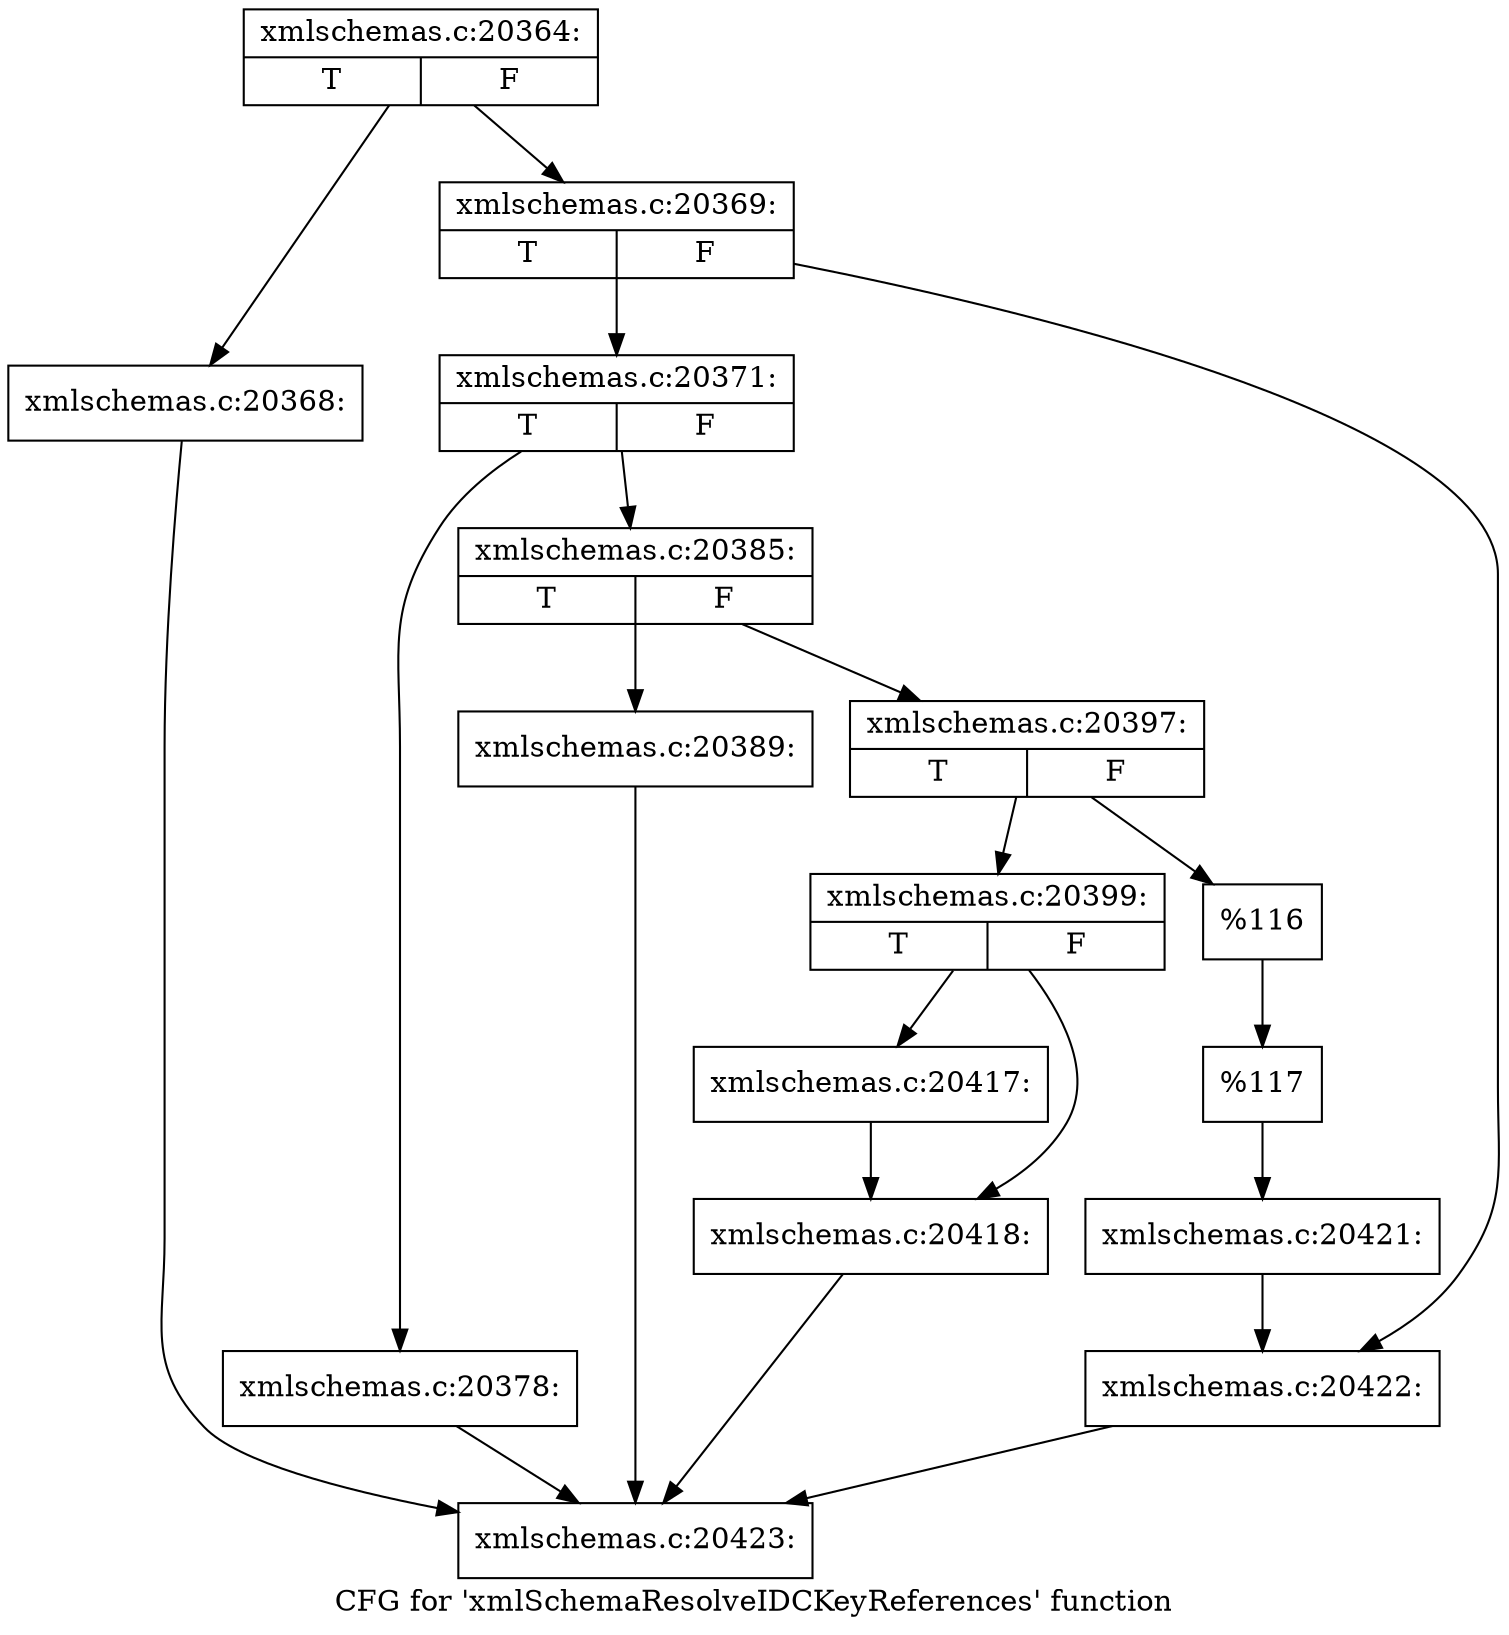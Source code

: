 digraph "CFG for 'xmlSchemaResolveIDCKeyReferences' function" {
	label="CFG for 'xmlSchemaResolveIDCKeyReferences' function";

	Node0x50b7cb0 [shape=record,label="{xmlschemas.c:20364:|{<s0>T|<s1>F}}"];
	Node0x50b7cb0 -> Node0x50b7ef0;
	Node0x50b7cb0 -> Node0x50b7f40;
	Node0x50b7ef0 [shape=record,label="{xmlschemas.c:20368:}"];
	Node0x50b7ef0 -> Node0x50b1710;
	Node0x50b7f40 [shape=record,label="{xmlschemas.c:20369:|{<s0>T|<s1>F}}"];
	Node0x50b7f40 -> Node0x50b8500;
	Node0x50b7f40 -> Node0x50b8550;
	Node0x50b8500 [shape=record,label="{xmlschemas.c:20371:|{<s0>T|<s1>F}}"];
	Node0x50b8500 -> Node0x50b94d0;
	Node0x50b8500 -> Node0x50ba040;
	Node0x50b94d0 [shape=record,label="{xmlschemas.c:20378:}"];
	Node0x50b94d0 -> Node0x50b1710;
	Node0x50ba040 [shape=record,label="{xmlschemas.c:20385:|{<s0>T|<s1>F}}"];
	Node0x50ba040 -> Node0x50baf40;
	Node0x50ba040 -> Node0x50bafe0;
	Node0x50baf40 [shape=record,label="{xmlschemas.c:20389:}"];
	Node0x50baf40 -> Node0x50b1710;
	Node0x50bafe0 [shape=record,label="{xmlschemas.c:20397:|{<s0>T|<s1>F}}"];
	Node0x50bafe0 -> Node0x50bc480;
	Node0x50bafe0 -> Node0x50bc4d0;
	Node0x50bc480 [shape=record,label="{xmlschemas.c:20399:|{<s0>T|<s1>F}}"];
	Node0x50bc480 -> Node0x50be380;
	Node0x50bc480 -> Node0x50be3d0;
	Node0x50be380 [shape=record,label="{xmlschemas.c:20417:}"];
	Node0x50be380 -> Node0x50be3d0;
	Node0x50be3d0 [shape=record,label="{xmlschemas.c:20418:}"];
	Node0x50be3d0 -> Node0x50b1710;
	Node0x50bc4d0 [shape=record,label="{%116}"];
	Node0x50bc4d0 -> Node0x50baf90;
	Node0x50baf90 [shape=record,label="{%117}"];
	Node0x50baf90 -> Node0x50b9ff0;
	Node0x50b9ff0 [shape=record,label="{xmlschemas.c:20421:}"];
	Node0x50b9ff0 -> Node0x50b8550;
	Node0x50b8550 [shape=record,label="{xmlschemas.c:20422:}"];
	Node0x50b8550 -> Node0x50b1710;
	Node0x50b1710 [shape=record,label="{xmlschemas.c:20423:}"];
}
